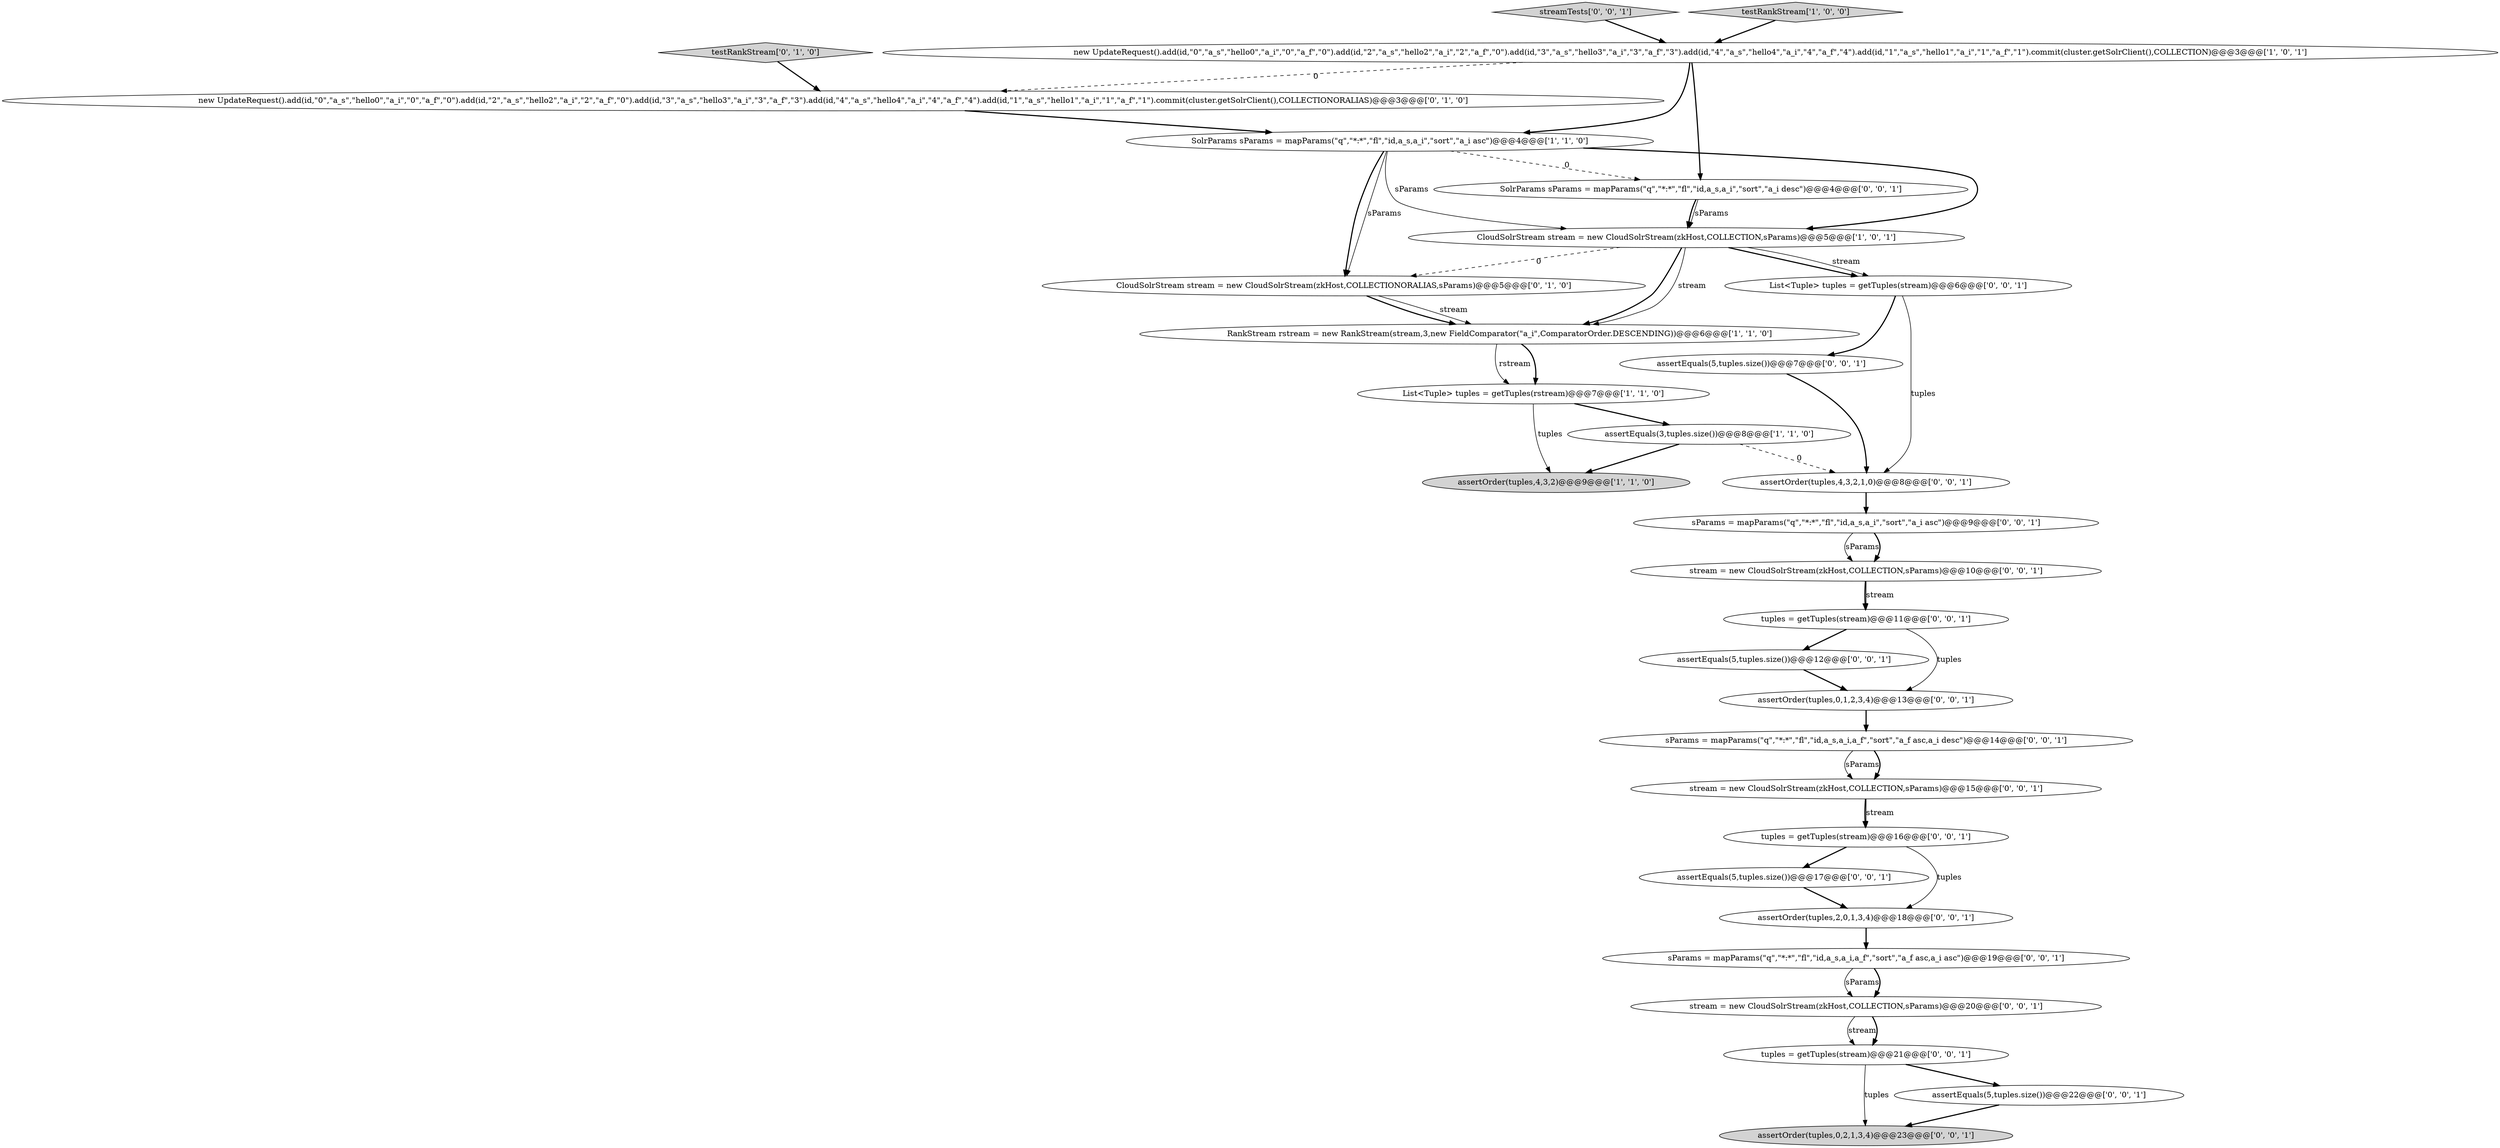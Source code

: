 digraph {
3 [style = filled, label = "CloudSolrStream stream = new CloudSolrStream(zkHost,COLLECTION,sParams)@@@5@@@['1', '0', '1']", fillcolor = white, shape = ellipse image = "AAA0AAABBB1BBB"];
0 [style = filled, label = "List<Tuple> tuples = getTuples(rstream)@@@7@@@['1', '1', '0']", fillcolor = white, shape = ellipse image = "AAA0AAABBB1BBB"];
8 [style = filled, label = "CloudSolrStream stream = new CloudSolrStream(zkHost,COLLECTIONORALIAS,sParams)@@@5@@@['0', '1', '0']", fillcolor = white, shape = ellipse image = "AAA1AAABBB2BBB"];
18 [style = filled, label = "assertEquals(5,tuples.size())@@@17@@@['0', '0', '1']", fillcolor = white, shape = ellipse image = "AAA0AAABBB3BBB"];
27 [style = filled, label = "assertOrder(tuples,0,1,2,3,4)@@@13@@@['0', '0', '1']", fillcolor = white, shape = ellipse image = "AAA0AAABBB3BBB"];
22 [style = filled, label = "sParams = mapParams(\"q\",\"*:*\",\"fl\",\"id,a_s,a_i,a_f\",\"sort\",\"a_f asc,a_i asc\")@@@19@@@['0', '0', '1']", fillcolor = white, shape = ellipse image = "AAA0AAABBB3BBB"];
28 [style = filled, label = "tuples = getTuples(stream)@@@21@@@['0', '0', '1']", fillcolor = white, shape = ellipse image = "AAA0AAABBB3BBB"];
20 [style = filled, label = "SolrParams sParams = mapParams(\"q\",\"*:*\",\"fl\",\"id,a_s,a_i\",\"sort\",\"a_i desc\")@@@4@@@['0', '0', '1']", fillcolor = white, shape = ellipse image = "AAA0AAABBB3BBB"];
9 [style = filled, label = "new UpdateRequest().add(id,\"0\",\"a_s\",\"hello0\",\"a_i\",\"0\",\"a_f\",\"0\").add(id,\"2\",\"a_s\",\"hello2\",\"a_i\",\"2\",\"a_f\",\"0\").add(id,\"3\",\"a_s\",\"hello3\",\"a_i\",\"3\",\"a_f\",\"3\").add(id,\"4\",\"a_s\",\"hello4\",\"a_i\",\"4\",\"a_f\",\"4\").add(id,\"1\",\"a_s\",\"hello1\",\"a_i\",\"1\",\"a_f\",\"1\").commit(cluster.getSolrClient(),COLLECTIONORALIAS)@@@3@@@['0', '1', '0']", fillcolor = white, shape = ellipse image = "AAA1AAABBB2BBB"];
19 [style = filled, label = "streamTests['0', '0', '1']", fillcolor = lightgray, shape = diamond image = "AAA0AAABBB3BBB"];
1 [style = filled, label = "assertOrder(tuples,4,3,2)@@@9@@@['1', '1', '0']", fillcolor = lightgray, shape = ellipse image = "AAA0AAABBB1BBB"];
2 [style = filled, label = "new UpdateRequest().add(id,\"0\",\"a_s\",\"hello0\",\"a_i\",\"0\",\"a_f\",\"0\").add(id,\"2\",\"a_s\",\"hello2\",\"a_i\",\"2\",\"a_f\",\"0\").add(id,\"3\",\"a_s\",\"hello3\",\"a_i\",\"3\",\"a_f\",\"3\").add(id,\"4\",\"a_s\",\"hello4\",\"a_i\",\"4\",\"a_f\",\"4\").add(id,\"1\",\"a_s\",\"hello1\",\"a_i\",\"1\",\"a_f\",\"1\").commit(cluster.getSolrClient(),COLLECTION)@@@3@@@['1', '0', '1']", fillcolor = white, shape = ellipse image = "AAA0AAABBB1BBB"];
23 [style = filled, label = "assertEquals(5,tuples.size())@@@7@@@['0', '0', '1']", fillcolor = white, shape = ellipse image = "AAA0AAABBB3BBB"];
14 [style = filled, label = "List<Tuple> tuples = getTuples(stream)@@@6@@@['0', '0', '1']", fillcolor = white, shape = ellipse image = "AAA0AAABBB3BBB"];
30 [style = filled, label = "assertEquals(5,tuples.size())@@@22@@@['0', '0', '1']", fillcolor = white, shape = ellipse image = "AAA0AAABBB3BBB"];
26 [style = filled, label = "tuples = getTuples(stream)@@@16@@@['0', '0', '1']", fillcolor = white, shape = ellipse image = "AAA0AAABBB3BBB"];
24 [style = filled, label = "assertOrder(tuples,0,2,1,3,4)@@@23@@@['0', '0', '1']", fillcolor = lightgray, shape = ellipse image = "AAA0AAABBB3BBB"];
25 [style = filled, label = "assertOrder(tuples,4,3,2,1,0)@@@8@@@['0', '0', '1']", fillcolor = white, shape = ellipse image = "AAA0AAABBB3BBB"];
6 [style = filled, label = "testRankStream['1', '0', '0']", fillcolor = lightgray, shape = diamond image = "AAA0AAABBB1BBB"];
15 [style = filled, label = "stream = new CloudSolrStream(zkHost,COLLECTION,sParams)@@@10@@@['0', '0', '1']", fillcolor = white, shape = ellipse image = "AAA0AAABBB3BBB"];
29 [style = filled, label = "sParams = mapParams(\"q\",\"*:*\",\"fl\",\"id,a_s,a_i\",\"sort\",\"a_i asc\")@@@9@@@['0', '0', '1']", fillcolor = white, shape = ellipse image = "AAA0AAABBB3BBB"];
21 [style = filled, label = "stream = new CloudSolrStream(zkHost,COLLECTION,sParams)@@@20@@@['0', '0', '1']", fillcolor = white, shape = ellipse image = "AAA0AAABBB3BBB"];
5 [style = filled, label = "RankStream rstream = new RankStream(stream,3,new FieldComparator(\"a_i\",ComparatorOrder.DESCENDING))@@@6@@@['1', '1', '0']", fillcolor = white, shape = ellipse image = "AAA0AAABBB1BBB"];
17 [style = filled, label = "assertEquals(5,tuples.size())@@@12@@@['0', '0', '1']", fillcolor = white, shape = ellipse image = "AAA0AAABBB3BBB"];
11 [style = filled, label = "assertOrder(tuples,2,0,1,3,4)@@@18@@@['0', '0', '1']", fillcolor = white, shape = ellipse image = "AAA0AAABBB3BBB"];
4 [style = filled, label = "SolrParams sParams = mapParams(\"q\",\"*:*\",\"fl\",\"id,a_s,a_i\",\"sort\",\"a_i asc\")@@@4@@@['1', '1', '0']", fillcolor = white, shape = ellipse image = "AAA0AAABBB1BBB"];
12 [style = filled, label = "tuples = getTuples(stream)@@@11@@@['0', '0', '1']", fillcolor = white, shape = ellipse image = "AAA0AAABBB3BBB"];
13 [style = filled, label = "stream = new CloudSolrStream(zkHost,COLLECTION,sParams)@@@15@@@['0', '0', '1']", fillcolor = white, shape = ellipse image = "AAA0AAABBB3BBB"];
7 [style = filled, label = "assertEquals(3,tuples.size())@@@8@@@['1', '1', '0']", fillcolor = white, shape = ellipse image = "AAA0AAABBB1BBB"];
16 [style = filled, label = "sParams = mapParams(\"q\",\"*:*\",\"fl\",\"id,a_s,a_i,a_f\",\"sort\",\"a_f asc,a_i desc\")@@@14@@@['0', '0', '1']", fillcolor = white, shape = ellipse image = "AAA0AAABBB3BBB"];
10 [style = filled, label = "testRankStream['0', '1', '0']", fillcolor = lightgray, shape = diamond image = "AAA0AAABBB2BBB"];
13->26 [style = bold, label=""];
28->30 [style = bold, label=""];
4->8 [style = solid, label="sParams"];
11->22 [style = bold, label=""];
25->29 [style = bold, label=""];
26->18 [style = bold, label=""];
20->3 [style = bold, label=""];
3->14 [style = bold, label=""];
23->25 [style = bold, label=""];
2->4 [style = bold, label=""];
17->27 [style = bold, label=""];
8->5 [style = bold, label=""];
5->0 [style = solid, label="rstream"];
9->4 [style = bold, label=""];
12->27 [style = solid, label="tuples"];
16->13 [style = solid, label="sParams"];
0->7 [style = bold, label=""];
15->12 [style = bold, label=""];
10->9 [style = bold, label=""];
15->12 [style = solid, label="stream"];
21->28 [style = solid, label="stream"];
2->9 [style = dashed, label="0"];
13->26 [style = solid, label="stream"];
29->15 [style = solid, label="sParams"];
4->8 [style = bold, label=""];
16->13 [style = bold, label=""];
7->25 [style = dashed, label="0"];
3->5 [style = bold, label=""];
4->3 [style = solid, label="sParams"];
6->2 [style = bold, label=""];
27->16 [style = bold, label=""];
5->0 [style = bold, label=""];
12->17 [style = bold, label=""];
3->5 [style = solid, label="stream"];
20->3 [style = solid, label="sParams"];
2->20 [style = bold, label=""];
22->21 [style = solid, label="sParams"];
14->25 [style = solid, label="tuples"];
14->23 [style = bold, label=""];
29->15 [style = bold, label=""];
4->20 [style = dashed, label="0"];
22->21 [style = bold, label=""];
7->1 [style = bold, label=""];
19->2 [style = bold, label=""];
3->14 [style = solid, label="stream"];
26->11 [style = solid, label="tuples"];
3->8 [style = dashed, label="0"];
8->5 [style = solid, label="stream"];
4->3 [style = bold, label=""];
28->24 [style = solid, label="tuples"];
30->24 [style = bold, label=""];
18->11 [style = bold, label=""];
21->28 [style = bold, label=""];
0->1 [style = solid, label="tuples"];
}
